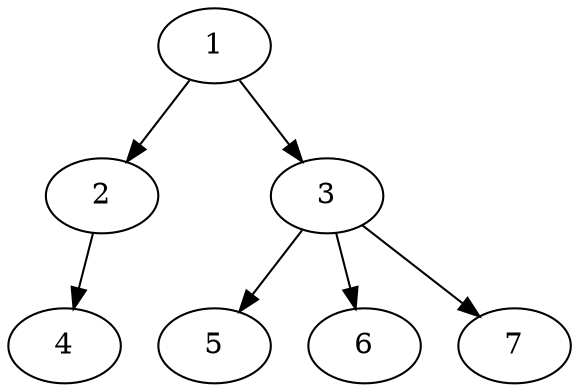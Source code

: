 digraph tree {
    "1";
    "2";
    "4";
    "3";
    "5";
    "6";
    "7";
    "1" -> "2";
    "1" -> "3";
    "2" -> "4";
    "3" -> "5";
    "3" -> "6";
    "3" -> "7";
}
